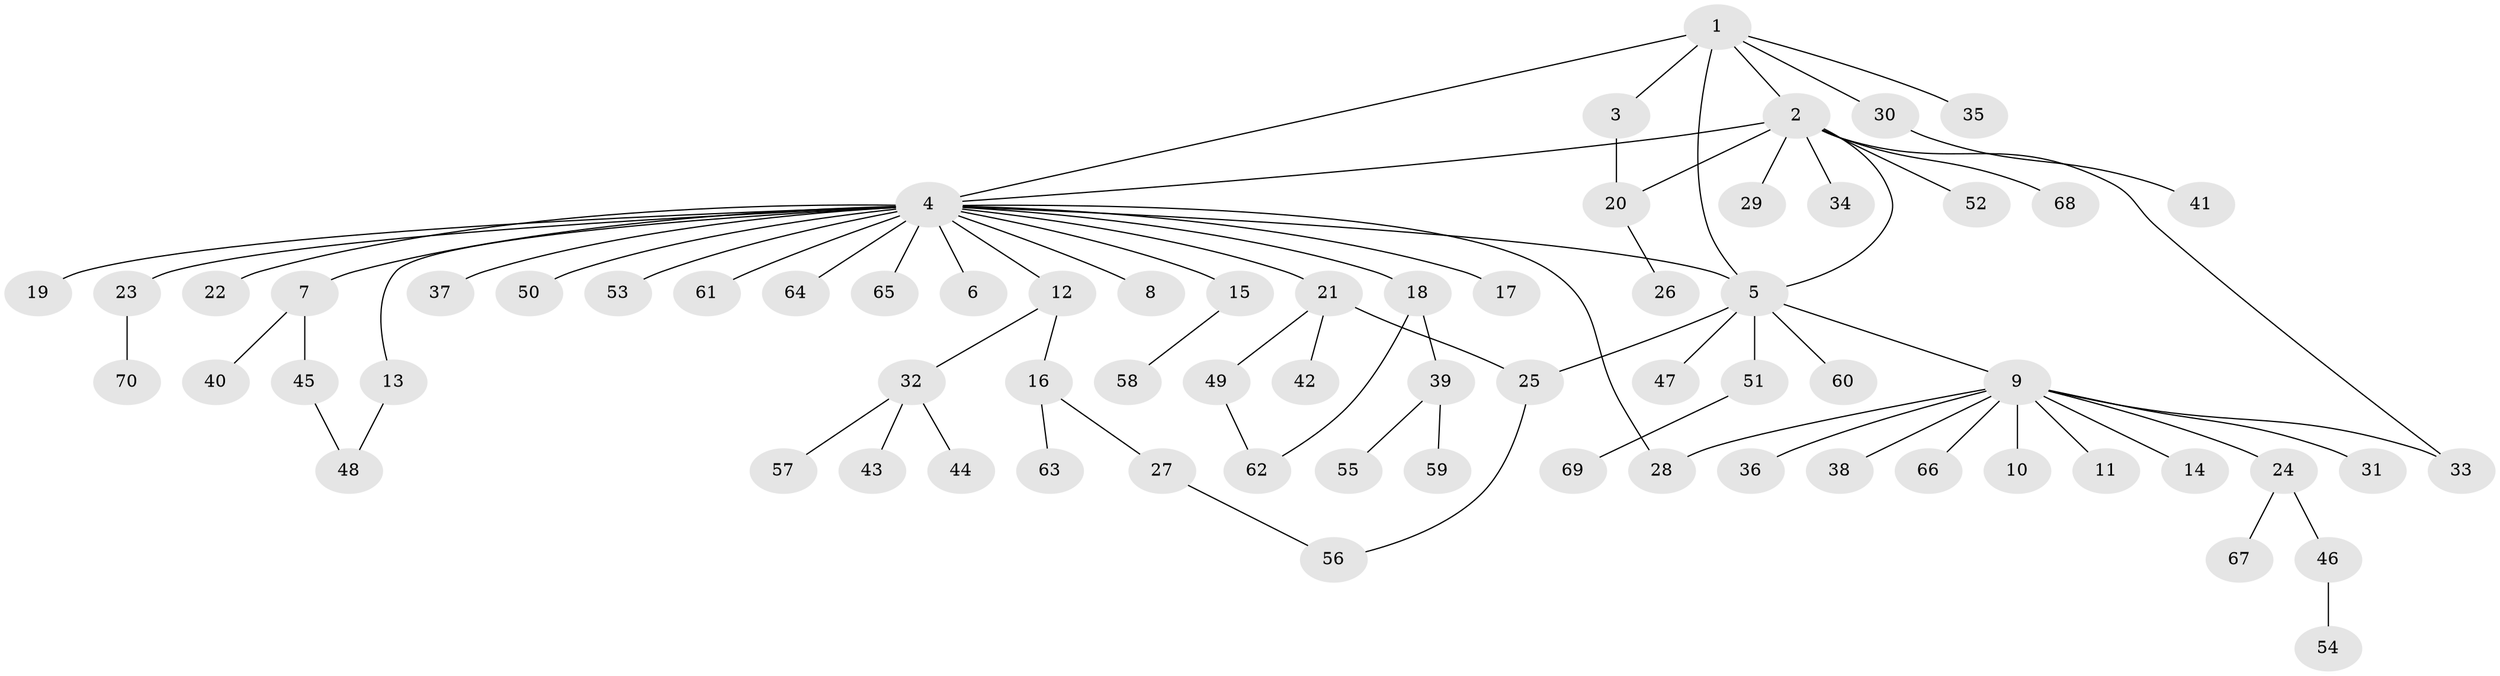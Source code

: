 // Generated by graph-tools (version 1.1) at 2025/47/03/09/25 04:47:21]
// undirected, 70 vertices, 79 edges
graph export_dot {
graph [start="1"]
  node [color=gray90,style=filled];
  1;
  2;
  3;
  4;
  5;
  6;
  7;
  8;
  9;
  10;
  11;
  12;
  13;
  14;
  15;
  16;
  17;
  18;
  19;
  20;
  21;
  22;
  23;
  24;
  25;
  26;
  27;
  28;
  29;
  30;
  31;
  32;
  33;
  34;
  35;
  36;
  37;
  38;
  39;
  40;
  41;
  42;
  43;
  44;
  45;
  46;
  47;
  48;
  49;
  50;
  51;
  52;
  53;
  54;
  55;
  56;
  57;
  58;
  59;
  60;
  61;
  62;
  63;
  64;
  65;
  66;
  67;
  68;
  69;
  70;
  1 -- 2;
  1 -- 3;
  1 -- 4;
  1 -- 5;
  1 -- 30;
  1 -- 35;
  2 -- 4;
  2 -- 5;
  2 -- 20;
  2 -- 29;
  2 -- 33;
  2 -- 34;
  2 -- 52;
  2 -- 68;
  3 -- 20;
  4 -- 5;
  4 -- 6;
  4 -- 7;
  4 -- 8;
  4 -- 12;
  4 -- 13;
  4 -- 15;
  4 -- 17;
  4 -- 18;
  4 -- 19;
  4 -- 21;
  4 -- 22;
  4 -- 23;
  4 -- 28;
  4 -- 37;
  4 -- 50;
  4 -- 53;
  4 -- 61;
  4 -- 64;
  4 -- 65;
  5 -- 9;
  5 -- 25;
  5 -- 47;
  5 -- 51;
  5 -- 60;
  7 -- 40;
  7 -- 45;
  9 -- 10;
  9 -- 11;
  9 -- 14;
  9 -- 24;
  9 -- 28;
  9 -- 31;
  9 -- 33;
  9 -- 36;
  9 -- 38;
  9 -- 66;
  12 -- 16;
  12 -- 32;
  13 -- 48;
  15 -- 58;
  16 -- 27;
  16 -- 63;
  18 -- 39;
  18 -- 62;
  20 -- 26;
  21 -- 25;
  21 -- 42;
  21 -- 49;
  23 -- 70;
  24 -- 46;
  24 -- 67;
  25 -- 56;
  27 -- 56;
  30 -- 41;
  32 -- 43;
  32 -- 44;
  32 -- 57;
  39 -- 55;
  39 -- 59;
  45 -- 48;
  46 -- 54;
  49 -- 62;
  51 -- 69;
}
